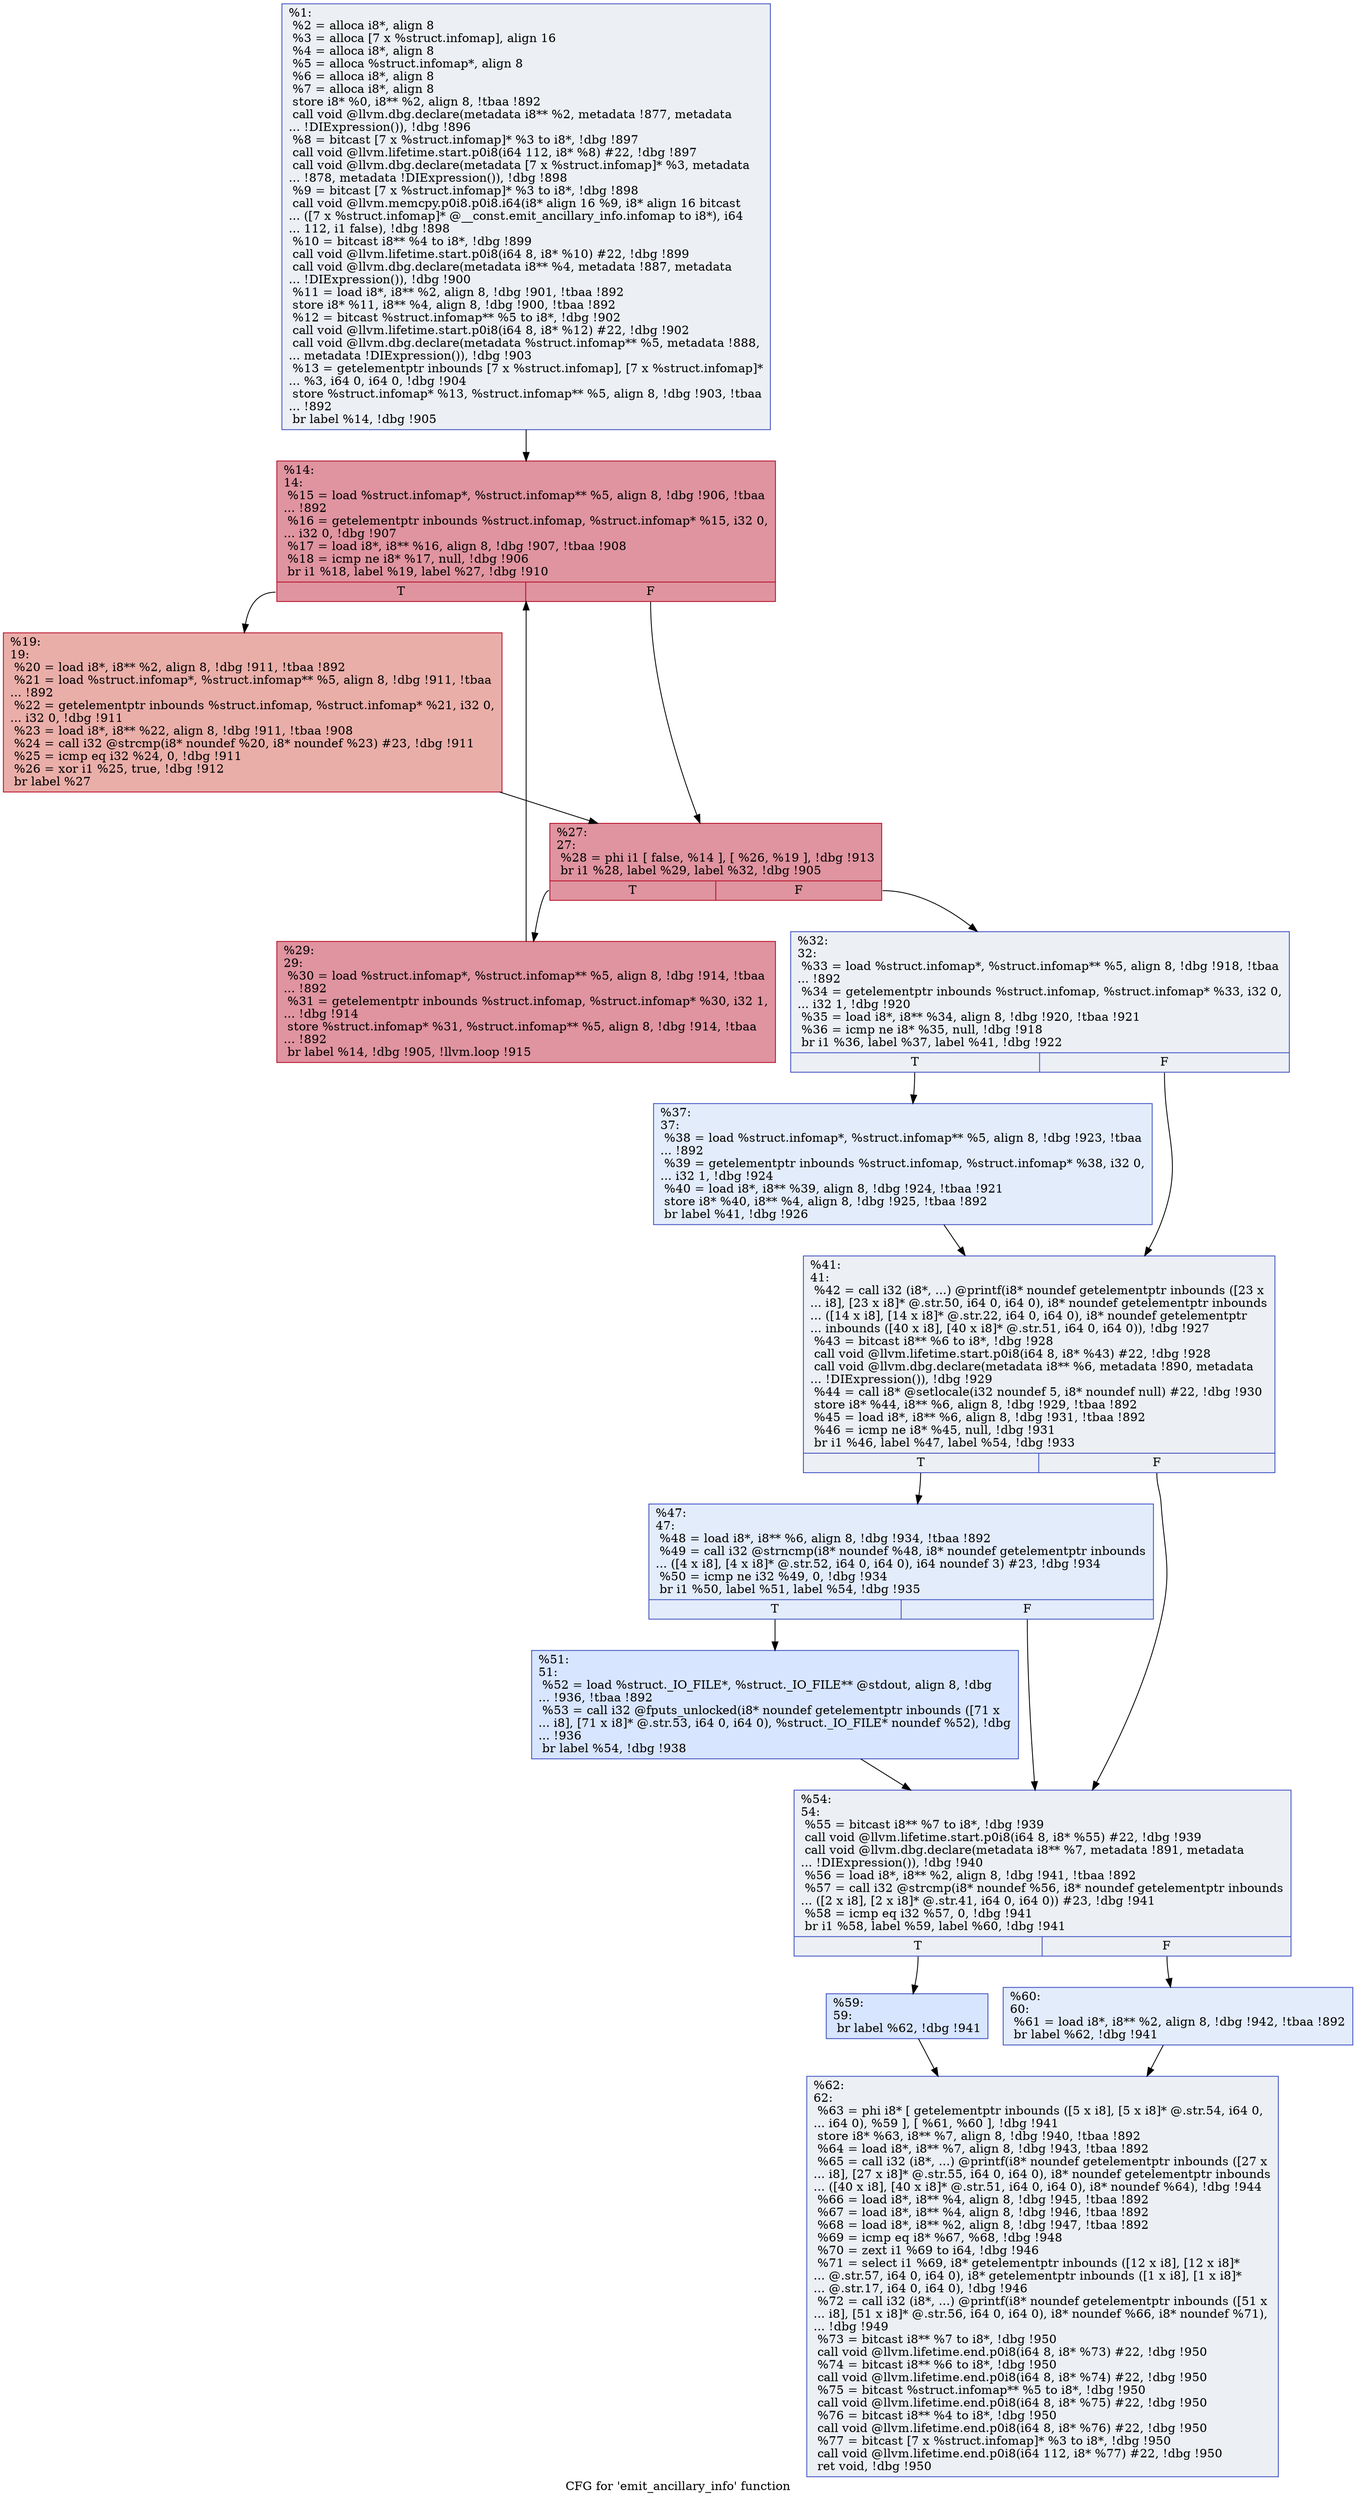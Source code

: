 digraph "CFG for 'emit_ancillary_info' function" {
	label="CFG for 'emit_ancillary_info' function";

	Node0x1182500 [shape=record,color="#3d50c3ff", style=filled, fillcolor="#d4dbe670",label="{%1:\l  %2 = alloca i8*, align 8\l  %3 = alloca [7 x %struct.infomap], align 16\l  %4 = alloca i8*, align 8\l  %5 = alloca %struct.infomap*, align 8\l  %6 = alloca i8*, align 8\l  %7 = alloca i8*, align 8\l  store i8* %0, i8** %2, align 8, !tbaa !892\l  call void @llvm.dbg.declare(metadata i8** %2, metadata !877, metadata\l... !DIExpression()), !dbg !896\l  %8 = bitcast [7 x %struct.infomap]* %3 to i8*, !dbg !897\l  call void @llvm.lifetime.start.p0i8(i64 112, i8* %8) #22, !dbg !897\l  call void @llvm.dbg.declare(metadata [7 x %struct.infomap]* %3, metadata\l... !878, metadata !DIExpression()), !dbg !898\l  %9 = bitcast [7 x %struct.infomap]* %3 to i8*, !dbg !898\l  call void @llvm.memcpy.p0i8.p0i8.i64(i8* align 16 %9, i8* align 16 bitcast\l... ([7 x %struct.infomap]* @__const.emit_ancillary_info.infomap to i8*), i64\l... 112, i1 false), !dbg !898\l  %10 = bitcast i8** %4 to i8*, !dbg !899\l  call void @llvm.lifetime.start.p0i8(i64 8, i8* %10) #22, !dbg !899\l  call void @llvm.dbg.declare(metadata i8** %4, metadata !887, metadata\l... !DIExpression()), !dbg !900\l  %11 = load i8*, i8** %2, align 8, !dbg !901, !tbaa !892\l  store i8* %11, i8** %4, align 8, !dbg !900, !tbaa !892\l  %12 = bitcast %struct.infomap** %5 to i8*, !dbg !902\l  call void @llvm.lifetime.start.p0i8(i64 8, i8* %12) #22, !dbg !902\l  call void @llvm.dbg.declare(metadata %struct.infomap** %5, metadata !888,\l... metadata !DIExpression()), !dbg !903\l  %13 = getelementptr inbounds [7 x %struct.infomap], [7 x %struct.infomap]*\l... %3, i64 0, i64 0, !dbg !904\l  store %struct.infomap* %13, %struct.infomap** %5, align 8, !dbg !903, !tbaa\l... !892\l  br label %14, !dbg !905\l}"];
	Node0x1182500 -> Node0x11825d0;
	Node0x11825d0 [shape=record,color="#b70d28ff", style=filled, fillcolor="#b70d2870",label="{%14:\l14:                                               \l  %15 = load %struct.infomap*, %struct.infomap** %5, align 8, !dbg !906, !tbaa\l... !892\l  %16 = getelementptr inbounds %struct.infomap, %struct.infomap* %15, i32 0,\l... i32 0, !dbg !907\l  %17 = load i8*, i8** %16, align 8, !dbg !907, !tbaa !908\l  %18 = icmp ne i8* %17, null, !dbg !906\l  br i1 %18, label %19, label %27, !dbg !910\l|{<s0>T|<s1>F}}"];
	Node0x11825d0:s0 -> Node0x1182620;
	Node0x11825d0:s1 -> Node0x1182670;
	Node0x1182620 [shape=record,color="#b70d28ff", style=filled, fillcolor="#d0473d70",label="{%19:\l19:                                               \l  %20 = load i8*, i8** %2, align 8, !dbg !911, !tbaa !892\l  %21 = load %struct.infomap*, %struct.infomap** %5, align 8, !dbg !911, !tbaa\l... !892\l  %22 = getelementptr inbounds %struct.infomap, %struct.infomap* %21, i32 0,\l... i32 0, !dbg !911\l  %23 = load i8*, i8** %22, align 8, !dbg !911, !tbaa !908\l  %24 = call i32 @strcmp(i8* noundef %20, i8* noundef %23) #23, !dbg !911\l  %25 = icmp eq i32 %24, 0, !dbg !911\l  %26 = xor i1 %25, true, !dbg !912\l  br label %27\l}"];
	Node0x1182620 -> Node0x1182670;
	Node0x1182670 [shape=record,color="#b70d28ff", style=filled, fillcolor="#b70d2870",label="{%27:\l27:                                               \l  %28 = phi i1 [ false, %14 ], [ %26, %19 ], !dbg !913\l  br i1 %28, label %29, label %32, !dbg !905\l|{<s0>T|<s1>F}}"];
	Node0x1182670:s0 -> Node0x11826c0;
	Node0x1182670:s1 -> Node0x1182710;
	Node0x11826c0 [shape=record,color="#b70d28ff", style=filled, fillcolor="#b70d2870",label="{%29:\l29:                                               \l  %30 = load %struct.infomap*, %struct.infomap** %5, align 8, !dbg !914, !tbaa\l... !892\l  %31 = getelementptr inbounds %struct.infomap, %struct.infomap* %30, i32 1,\l... !dbg !914\l  store %struct.infomap* %31, %struct.infomap** %5, align 8, !dbg !914, !tbaa\l... !892\l  br label %14, !dbg !905, !llvm.loop !915\l}"];
	Node0x11826c0 -> Node0x11825d0;
	Node0x1182710 [shape=record,color="#3d50c3ff", style=filled, fillcolor="#d4dbe670",label="{%32:\l32:                                               \l  %33 = load %struct.infomap*, %struct.infomap** %5, align 8, !dbg !918, !tbaa\l... !892\l  %34 = getelementptr inbounds %struct.infomap, %struct.infomap* %33, i32 0,\l... i32 1, !dbg !920\l  %35 = load i8*, i8** %34, align 8, !dbg !920, !tbaa !921\l  %36 = icmp ne i8* %35, null, !dbg !918\l  br i1 %36, label %37, label %41, !dbg !922\l|{<s0>T|<s1>F}}"];
	Node0x1182710:s0 -> Node0x1182760;
	Node0x1182710:s1 -> Node0x11827b0;
	Node0x1182760 [shape=record,color="#3d50c3ff", style=filled, fillcolor="#bfd3f670",label="{%37:\l37:                                               \l  %38 = load %struct.infomap*, %struct.infomap** %5, align 8, !dbg !923, !tbaa\l... !892\l  %39 = getelementptr inbounds %struct.infomap, %struct.infomap* %38, i32 0,\l... i32 1, !dbg !924\l  %40 = load i8*, i8** %39, align 8, !dbg !924, !tbaa !921\l  store i8* %40, i8** %4, align 8, !dbg !925, !tbaa !892\l  br label %41, !dbg !926\l}"];
	Node0x1182760 -> Node0x11827b0;
	Node0x11827b0 [shape=record,color="#3d50c3ff", style=filled, fillcolor="#d4dbe670",label="{%41:\l41:                                               \l  %42 = call i32 (i8*, ...) @printf(i8* noundef getelementptr inbounds ([23 x\l... i8], [23 x i8]* @.str.50, i64 0, i64 0), i8* noundef getelementptr inbounds\l... ([14 x i8], [14 x i8]* @.str.22, i64 0, i64 0), i8* noundef getelementptr\l... inbounds ([40 x i8], [40 x i8]* @.str.51, i64 0, i64 0)), !dbg !927\l  %43 = bitcast i8** %6 to i8*, !dbg !928\l  call void @llvm.lifetime.start.p0i8(i64 8, i8* %43) #22, !dbg !928\l  call void @llvm.dbg.declare(metadata i8** %6, metadata !890, metadata\l... !DIExpression()), !dbg !929\l  %44 = call i8* @setlocale(i32 noundef 5, i8* noundef null) #22, !dbg !930\l  store i8* %44, i8** %6, align 8, !dbg !929, !tbaa !892\l  %45 = load i8*, i8** %6, align 8, !dbg !931, !tbaa !892\l  %46 = icmp ne i8* %45, null, !dbg !931\l  br i1 %46, label %47, label %54, !dbg !933\l|{<s0>T|<s1>F}}"];
	Node0x11827b0:s0 -> Node0x1182800;
	Node0x11827b0:s1 -> Node0x11828a0;
	Node0x1182800 [shape=record,color="#3d50c3ff", style=filled, fillcolor="#bfd3f670",label="{%47:\l47:                                               \l  %48 = load i8*, i8** %6, align 8, !dbg !934, !tbaa !892\l  %49 = call i32 @strncmp(i8* noundef %48, i8* noundef getelementptr inbounds\l... ([4 x i8], [4 x i8]* @.str.52, i64 0, i64 0), i64 noundef 3) #23, !dbg !934\l  %50 = icmp ne i32 %49, 0, !dbg !934\l  br i1 %50, label %51, label %54, !dbg !935\l|{<s0>T|<s1>F}}"];
	Node0x1182800:s0 -> Node0x1182850;
	Node0x1182800:s1 -> Node0x11828a0;
	Node0x1182850 [shape=record,color="#3d50c3ff", style=filled, fillcolor="#a7c5fe70",label="{%51:\l51:                                               \l  %52 = load %struct._IO_FILE*, %struct._IO_FILE** @stdout, align 8, !dbg\l... !936, !tbaa !892\l  %53 = call i32 @fputs_unlocked(i8* noundef getelementptr inbounds ([71 x\l... i8], [71 x i8]* @.str.53, i64 0, i64 0), %struct._IO_FILE* noundef %52), !dbg\l... !936\l  br label %54, !dbg !938\l}"];
	Node0x1182850 -> Node0x11828a0;
	Node0x11828a0 [shape=record,color="#3d50c3ff", style=filled, fillcolor="#d4dbe670",label="{%54:\l54:                                               \l  %55 = bitcast i8** %7 to i8*, !dbg !939\l  call void @llvm.lifetime.start.p0i8(i64 8, i8* %55) #22, !dbg !939\l  call void @llvm.dbg.declare(metadata i8** %7, metadata !891, metadata\l... !DIExpression()), !dbg !940\l  %56 = load i8*, i8** %2, align 8, !dbg !941, !tbaa !892\l  %57 = call i32 @strcmp(i8* noundef %56, i8* noundef getelementptr inbounds\l... ([2 x i8], [2 x i8]* @.str.41, i64 0, i64 0)) #23, !dbg !941\l  %58 = icmp eq i32 %57, 0, !dbg !941\l  br i1 %58, label %59, label %60, !dbg !941\l|{<s0>T|<s1>F}}"];
	Node0x11828a0:s0 -> Node0x11828f0;
	Node0x11828a0:s1 -> Node0x1182940;
	Node0x11828f0 [shape=record,color="#3d50c3ff", style=filled, fillcolor="#a7c5fe70",label="{%59:\l59:                                               \l  br label %62, !dbg !941\l}"];
	Node0x11828f0 -> Node0x1182990;
	Node0x1182940 [shape=record,color="#3d50c3ff", style=filled, fillcolor="#bfd3f670",label="{%60:\l60:                                               \l  %61 = load i8*, i8** %2, align 8, !dbg !942, !tbaa !892\l  br label %62, !dbg !941\l}"];
	Node0x1182940 -> Node0x1182990;
	Node0x1182990 [shape=record,color="#3d50c3ff", style=filled, fillcolor="#d4dbe670",label="{%62:\l62:                                               \l  %63 = phi i8* [ getelementptr inbounds ([5 x i8], [5 x i8]* @.str.54, i64 0,\l... i64 0), %59 ], [ %61, %60 ], !dbg !941\l  store i8* %63, i8** %7, align 8, !dbg !940, !tbaa !892\l  %64 = load i8*, i8** %7, align 8, !dbg !943, !tbaa !892\l  %65 = call i32 (i8*, ...) @printf(i8* noundef getelementptr inbounds ([27 x\l... i8], [27 x i8]* @.str.55, i64 0, i64 0), i8* noundef getelementptr inbounds\l... ([40 x i8], [40 x i8]* @.str.51, i64 0, i64 0), i8* noundef %64), !dbg !944\l  %66 = load i8*, i8** %4, align 8, !dbg !945, !tbaa !892\l  %67 = load i8*, i8** %4, align 8, !dbg !946, !tbaa !892\l  %68 = load i8*, i8** %2, align 8, !dbg !947, !tbaa !892\l  %69 = icmp eq i8* %67, %68, !dbg !948\l  %70 = zext i1 %69 to i64, !dbg !946\l  %71 = select i1 %69, i8* getelementptr inbounds ([12 x i8], [12 x i8]*\l... @.str.57, i64 0, i64 0), i8* getelementptr inbounds ([1 x i8], [1 x i8]*\l... @.str.17, i64 0, i64 0), !dbg !946\l  %72 = call i32 (i8*, ...) @printf(i8* noundef getelementptr inbounds ([51 x\l... i8], [51 x i8]* @.str.56, i64 0, i64 0), i8* noundef %66, i8* noundef %71),\l... !dbg !949\l  %73 = bitcast i8** %7 to i8*, !dbg !950\l  call void @llvm.lifetime.end.p0i8(i64 8, i8* %73) #22, !dbg !950\l  %74 = bitcast i8** %6 to i8*, !dbg !950\l  call void @llvm.lifetime.end.p0i8(i64 8, i8* %74) #22, !dbg !950\l  %75 = bitcast %struct.infomap** %5 to i8*, !dbg !950\l  call void @llvm.lifetime.end.p0i8(i64 8, i8* %75) #22, !dbg !950\l  %76 = bitcast i8** %4 to i8*, !dbg !950\l  call void @llvm.lifetime.end.p0i8(i64 8, i8* %76) #22, !dbg !950\l  %77 = bitcast [7 x %struct.infomap]* %3 to i8*, !dbg !950\l  call void @llvm.lifetime.end.p0i8(i64 112, i8* %77) #22, !dbg !950\l  ret void, !dbg !950\l}"];
}
